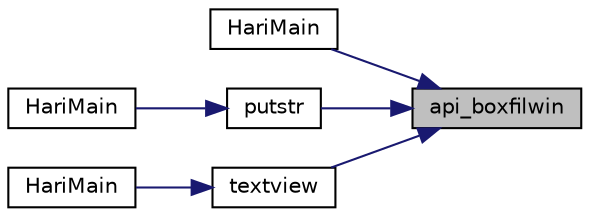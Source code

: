 digraph "api_boxfilwin"
{
 // LATEX_PDF_SIZE
  edge [fontname="Helvetica",fontsize="10",labelfontname="Helvetica",labelfontsize="10"];
  node [fontname="Helvetica",fontsize="10",shape=record];
  rankdir="RL";
  Node1 [label="api_boxfilwin",height=0.2,width=0.4,color="black", fillcolor="grey75", style="filled", fontcolor="black",tooltip="指定ウインドウに四角形を描画する"];
  Node1 -> Node2 [dir="back",color="midnightblue",fontsize="10",style="solid"];
  Node2 [label="HariMain",height=0.2,width=0.4,color="black", fillcolor="white", style="filled",URL="$bball_8c.html#a3bfd04b86eb41bd7301c75a3df6a89e0",tooltip=" "];
  Node1 -> Node3 [dir="back",color="midnightblue",fontsize="10",style="solid"];
  Node3 [label="putstr",height=0.2,width=0.4,color="black", fillcolor="white", style="filled",URL="$invader_8c.html#a8d9ae17bc05a74225369a502436d2d23",tooltip=" "];
  Node3 -> Node4 [dir="back",color="midnightblue",fontsize="10",style="solid"];
  Node4 [label="HariMain",height=0.2,width=0.4,color="black", fillcolor="white", style="filled",URL="$invader_8c.html#a3bfd04b86eb41bd7301c75a3df6a89e0",tooltip=" "];
  Node1 -> Node5 [dir="back",color="midnightblue",fontsize="10",style="solid"];
  Node5 [label="textview",height=0.2,width=0.4,color="black", fillcolor="white", style="filled",URL="$tview_8c.html#a54a9ebd4dc8e09f17793c9b8930b95fe",tooltip=" "];
  Node5 -> Node6 [dir="back",color="midnightblue",fontsize="10",style="solid"];
  Node6 [label="HariMain",height=0.2,width=0.4,color="black", fillcolor="white", style="filled",URL="$tview_8c.html#a3bfd04b86eb41bd7301c75a3df6a89e0",tooltip=" "];
}
